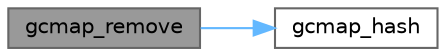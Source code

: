 digraph "gcmap_remove"
{
 // INTERACTIVE_SVG=YES
 // LATEX_PDF_SIZE
  bgcolor="transparent";
  edge [fontname=Helvetica,fontsize=10,labelfontname=Helvetica,labelfontsize=10];
  node [fontname=Helvetica,fontsize=10,shape=box,height=0.2,width=0.4];
  rankdir="LR";
  Node1 [id="Node000001",label="gcmap_remove",height=0.2,width=0.4,color="gray40", fillcolor="grey60", style="filled", fontcolor="black",tooltip="Remove a key value pair from the map."];
  Node1 -> Node2 [id="edge1_Node000001_Node000002",color="steelblue1",style="solid",tooltip=" "];
  Node2 [id="Node000002",label="gcmap_hash",height=0.2,width=0.4,color="grey40", fillcolor="white", style="filled",URL="$gcmap_8c.html#a652a7a5ee6972cc8c4a0cc5e3f3e2dcc",tooltip="The hash function for the map."];
}
